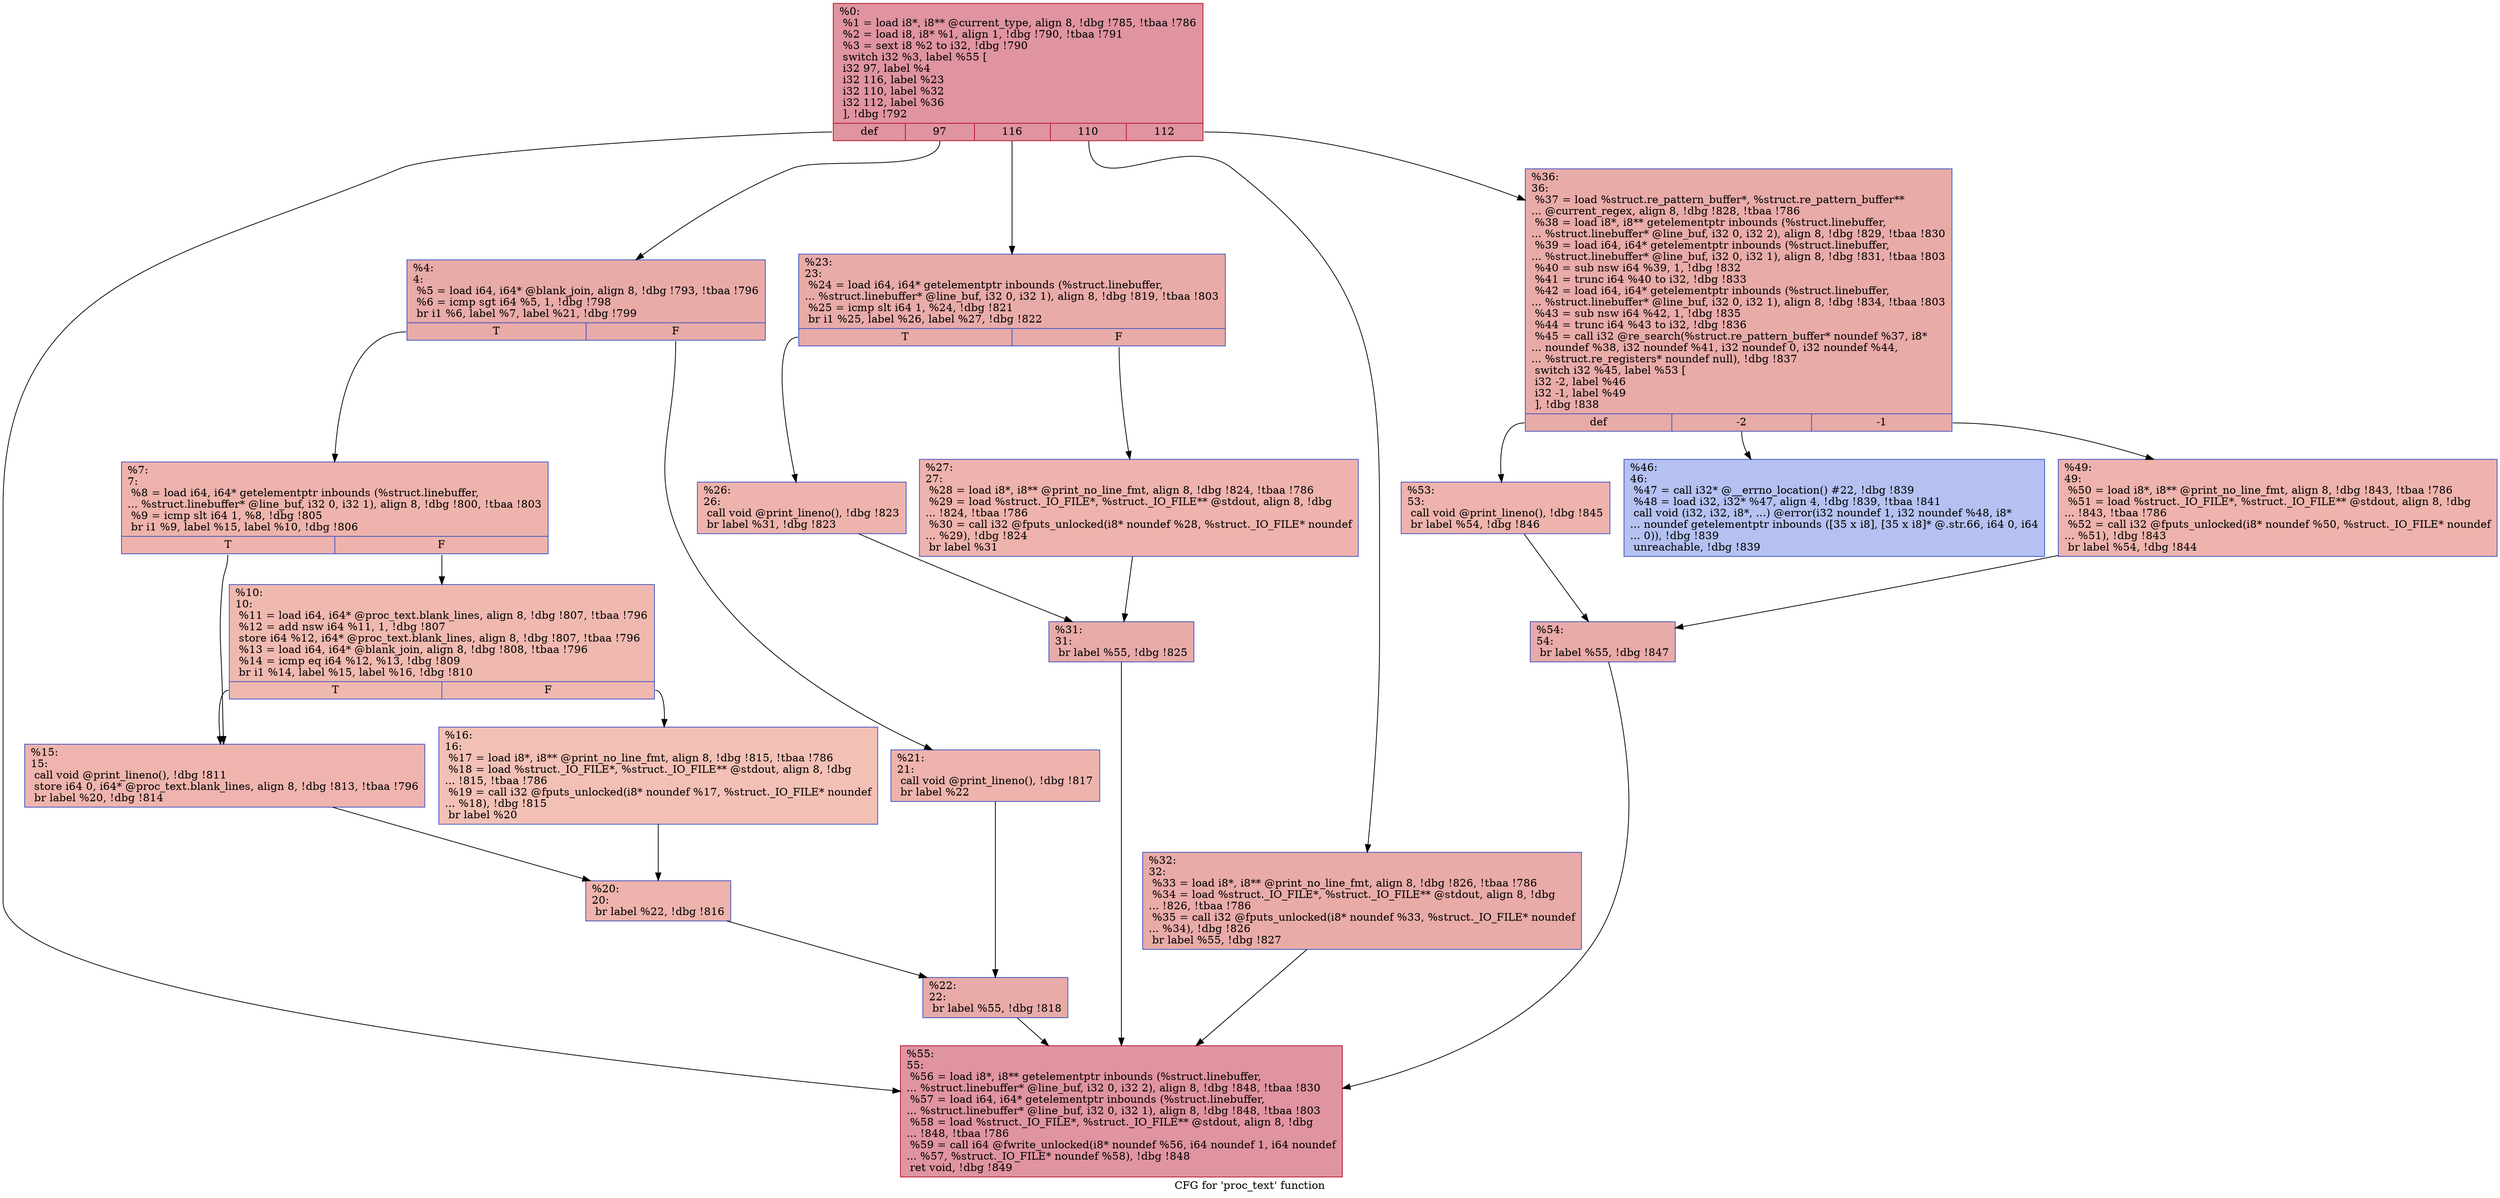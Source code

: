 digraph "CFG for 'proc_text' function" {
	label="CFG for 'proc_text' function";

	Node0x176b8d0 [shape=record,color="#b70d28ff", style=filled, fillcolor="#b70d2870",label="{%0:\l  %1 = load i8*, i8** @current_type, align 8, !dbg !785, !tbaa !786\l  %2 = load i8, i8* %1, align 1, !dbg !790, !tbaa !791\l  %3 = sext i8 %2 to i32, !dbg !790\l  switch i32 %3, label %55 [\l    i32 97, label %4\l    i32 116, label %23\l    i32 110, label %32\l    i32 112, label %36\l  ], !dbg !792\l|{<s0>def|<s1>97|<s2>116|<s3>110|<s4>112}}"];
	Node0x176b8d0:s0 -> Node0x176bf70;
	Node0x176b8d0:s1 -> Node0x176b9d0;
	Node0x176b8d0:s2 -> Node0x176bc50;
	Node0x176b8d0:s3 -> Node0x176bd90;
	Node0x176b8d0:s4 -> Node0x176bde0;
	Node0x176b9d0 [shape=record,color="#3d50c3ff", style=filled, fillcolor="#cc403a70",label="{%4:\l4:                                                \l  %5 = load i64, i64* @blank_join, align 8, !dbg !793, !tbaa !796\l  %6 = icmp sgt i64 %5, 1, !dbg !798\l  br i1 %6, label %7, label %21, !dbg !799\l|{<s0>T|<s1>F}}"];
	Node0x176b9d0:s0 -> Node0x176ba20;
	Node0x176b9d0:s1 -> Node0x176bbb0;
	Node0x176ba20 [shape=record,color="#3d50c3ff", style=filled, fillcolor="#d6524470",label="{%7:\l7:                                                \l  %8 = load i64, i64* getelementptr inbounds (%struct.linebuffer,\l... %struct.linebuffer* @line_buf, i32 0, i32 1), align 8, !dbg !800, !tbaa !803\l  %9 = icmp slt i64 1, %8, !dbg !805\l  br i1 %9, label %15, label %10, !dbg !806\l|{<s0>T|<s1>F}}"];
	Node0x176ba20:s0 -> Node0x176bac0;
	Node0x176ba20:s1 -> Node0x176ba70;
	Node0x176ba70 [shape=record,color="#3d50c3ff", style=filled, fillcolor="#de614d70",label="{%10:\l10:                                               \l  %11 = load i64, i64* @proc_text.blank_lines, align 8, !dbg !807, !tbaa !796\l  %12 = add nsw i64 %11, 1, !dbg !807\l  store i64 %12, i64* @proc_text.blank_lines, align 8, !dbg !807, !tbaa !796\l  %13 = load i64, i64* @blank_join, align 8, !dbg !808, !tbaa !796\l  %14 = icmp eq i64 %12, %13, !dbg !809\l  br i1 %14, label %15, label %16, !dbg !810\l|{<s0>T|<s1>F}}"];
	Node0x176ba70:s0 -> Node0x176bac0;
	Node0x176ba70:s1 -> Node0x176bb10;
	Node0x176bac0 [shape=record,color="#3d50c3ff", style=filled, fillcolor="#d8564670",label="{%15:\l15:                                               \l  call void @print_lineno(), !dbg !811\l  store i64 0, i64* @proc_text.blank_lines, align 8, !dbg !813, !tbaa !796\l  br label %20, !dbg !814\l}"];
	Node0x176bac0 -> Node0x176bb60;
	Node0x176bb10 [shape=record,color="#3d50c3ff", style=filled, fillcolor="#e5705870",label="{%16:\l16:                                               \l  %17 = load i8*, i8** @print_no_line_fmt, align 8, !dbg !815, !tbaa !786\l  %18 = load %struct._IO_FILE*, %struct._IO_FILE** @stdout, align 8, !dbg\l... !815, !tbaa !786\l  %19 = call i32 @fputs_unlocked(i8* noundef %17, %struct._IO_FILE* noundef\l... %18), !dbg !815\l  br label %20\l}"];
	Node0x176bb10 -> Node0x176bb60;
	Node0x176bb60 [shape=record,color="#3d50c3ff", style=filled, fillcolor="#d6524470",label="{%20:\l20:                                               \l  br label %22, !dbg !816\l}"];
	Node0x176bb60 -> Node0x176bc00;
	Node0x176bbb0 [shape=record,color="#3d50c3ff", style=filled, fillcolor="#d6524470",label="{%21:\l21:                                               \l  call void @print_lineno(), !dbg !817\l  br label %22\l}"];
	Node0x176bbb0 -> Node0x176bc00;
	Node0x176bc00 [shape=record,color="#3d50c3ff", style=filled, fillcolor="#cc403a70",label="{%22:\l22:                                               \l  br label %55, !dbg !818\l}"];
	Node0x176bc00 -> Node0x176bf70;
	Node0x176bc50 [shape=record,color="#3d50c3ff", style=filled, fillcolor="#cc403a70",label="{%23:\l23:                                               \l  %24 = load i64, i64* getelementptr inbounds (%struct.linebuffer,\l... %struct.linebuffer* @line_buf, i32 0, i32 1), align 8, !dbg !819, !tbaa !803\l  %25 = icmp slt i64 1, %24, !dbg !821\l  br i1 %25, label %26, label %27, !dbg !822\l|{<s0>T|<s1>F}}"];
	Node0x176bc50:s0 -> Node0x176bca0;
	Node0x176bc50:s1 -> Node0x176bcf0;
	Node0x176bca0 [shape=record,color="#3d50c3ff", style=filled, fillcolor="#d6524470",label="{%26:\l26:                                               \l  call void @print_lineno(), !dbg !823\l  br label %31, !dbg !823\l}"];
	Node0x176bca0 -> Node0x176bd40;
	Node0x176bcf0 [shape=record,color="#3d50c3ff", style=filled, fillcolor="#d6524470",label="{%27:\l27:                                               \l  %28 = load i8*, i8** @print_no_line_fmt, align 8, !dbg !824, !tbaa !786\l  %29 = load %struct._IO_FILE*, %struct._IO_FILE** @stdout, align 8, !dbg\l... !824, !tbaa !786\l  %30 = call i32 @fputs_unlocked(i8* noundef %28, %struct._IO_FILE* noundef\l... %29), !dbg !824\l  br label %31\l}"];
	Node0x176bcf0 -> Node0x176bd40;
	Node0x176bd40 [shape=record,color="#3d50c3ff", style=filled, fillcolor="#cc403a70",label="{%31:\l31:                                               \l  br label %55, !dbg !825\l}"];
	Node0x176bd40 -> Node0x176bf70;
	Node0x176bd90 [shape=record,color="#3d50c3ff", style=filled, fillcolor="#cc403a70",label="{%32:\l32:                                               \l  %33 = load i8*, i8** @print_no_line_fmt, align 8, !dbg !826, !tbaa !786\l  %34 = load %struct._IO_FILE*, %struct._IO_FILE** @stdout, align 8, !dbg\l... !826, !tbaa !786\l  %35 = call i32 @fputs_unlocked(i8* noundef %33, %struct._IO_FILE* noundef\l... %34), !dbg !826\l  br label %55, !dbg !827\l}"];
	Node0x176bd90 -> Node0x176bf70;
	Node0x176bde0 [shape=record,color="#3d50c3ff", style=filled, fillcolor="#cc403a70",label="{%36:\l36:                                               \l  %37 = load %struct.re_pattern_buffer*, %struct.re_pattern_buffer**\l... @current_regex, align 8, !dbg !828, !tbaa !786\l  %38 = load i8*, i8** getelementptr inbounds (%struct.linebuffer,\l... %struct.linebuffer* @line_buf, i32 0, i32 2), align 8, !dbg !829, !tbaa !830\l  %39 = load i64, i64* getelementptr inbounds (%struct.linebuffer,\l... %struct.linebuffer* @line_buf, i32 0, i32 1), align 8, !dbg !831, !tbaa !803\l  %40 = sub nsw i64 %39, 1, !dbg !832\l  %41 = trunc i64 %40 to i32, !dbg !833\l  %42 = load i64, i64* getelementptr inbounds (%struct.linebuffer,\l... %struct.linebuffer* @line_buf, i32 0, i32 1), align 8, !dbg !834, !tbaa !803\l  %43 = sub nsw i64 %42, 1, !dbg !835\l  %44 = trunc i64 %43 to i32, !dbg !836\l  %45 = call i32 @re_search(%struct.re_pattern_buffer* noundef %37, i8*\l... noundef %38, i32 noundef %41, i32 noundef 0, i32 noundef %44,\l... %struct.re_registers* noundef null), !dbg !837\l  switch i32 %45, label %53 [\l    i32 -2, label %46\l    i32 -1, label %49\l  ], !dbg !838\l|{<s0>def|<s1>-2|<s2>-1}}"];
	Node0x176bde0:s0 -> Node0x176bed0;
	Node0x176bde0:s1 -> Node0x176be30;
	Node0x176bde0:s2 -> Node0x176be80;
	Node0x176be30 [shape=record,color="#3d50c3ff", style=filled, fillcolor="#5572df70",label="{%46:\l46:                                               \l  %47 = call i32* @__errno_location() #22, !dbg !839\l  %48 = load i32, i32* %47, align 4, !dbg !839, !tbaa !841\l  call void (i32, i32, i8*, ...) @error(i32 noundef 1, i32 noundef %48, i8*\l... noundef getelementptr inbounds ([35 x i8], [35 x i8]* @.str.66, i64 0, i64\l... 0)), !dbg !839\l  unreachable, !dbg !839\l}"];
	Node0x176be80 [shape=record,color="#3d50c3ff", style=filled, fillcolor="#d6524470",label="{%49:\l49:                                               \l  %50 = load i8*, i8** @print_no_line_fmt, align 8, !dbg !843, !tbaa !786\l  %51 = load %struct._IO_FILE*, %struct._IO_FILE** @stdout, align 8, !dbg\l... !843, !tbaa !786\l  %52 = call i32 @fputs_unlocked(i8* noundef %50, %struct._IO_FILE* noundef\l... %51), !dbg !843\l  br label %54, !dbg !844\l}"];
	Node0x176be80 -> Node0x176bf20;
	Node0x176bed0 [shape=record,color="#3d50c3ff", style=filled, fillcolor="#d6524470",label="{%53:\l53:                                               \l  call void @print_lineno(), !dbg !845\l  br label %54, !dbg !846\l}"];
	Node0x176bed0 -> Node0x176bf20;
	Node0x176bf20 [shape=record,color="#3d50c3ff", style=filled, fillcolor="#cc403a70",label="{%54:\l54:                                               \l  br label %55, !dbg !847\l}"];
	Node0x176bf20 -> Node0x176bf70;
	Node0x176bf70 [shape=record,color="#b70d28ff", style=filled, fillcolor="#b70d2870",label="{%55:\l55:                                               \l  %56 = load i8*, i8** getelementptr inbounds (%struct.linebuffer,\l... %struct.linebuffer* @line_buf, i32 0, i32 2), align 8, !dbg !848, !tbaa !830\l  %57 = load i64, i64* getelementptr inbounds (%struct.linebuffer,\l... %struct.linebuffer* @line_buf, i32 0, i32 1), align 8, !dbg !848, !tbaa !803\l  %58 = load %struct._IO_FILE*, %struct._IO_FILE** @stdout, align 8, !dbg\l... !848, !tbaa !786\l  %59 = call i64 @fwrite_unlocked(i8* noundef %56, i64 noundef 1, i64 noundef\l... %57, %struct._IO_FILE* noundef %58), !dbg !848\l  ret void, !dbg !849\l}"];
}
